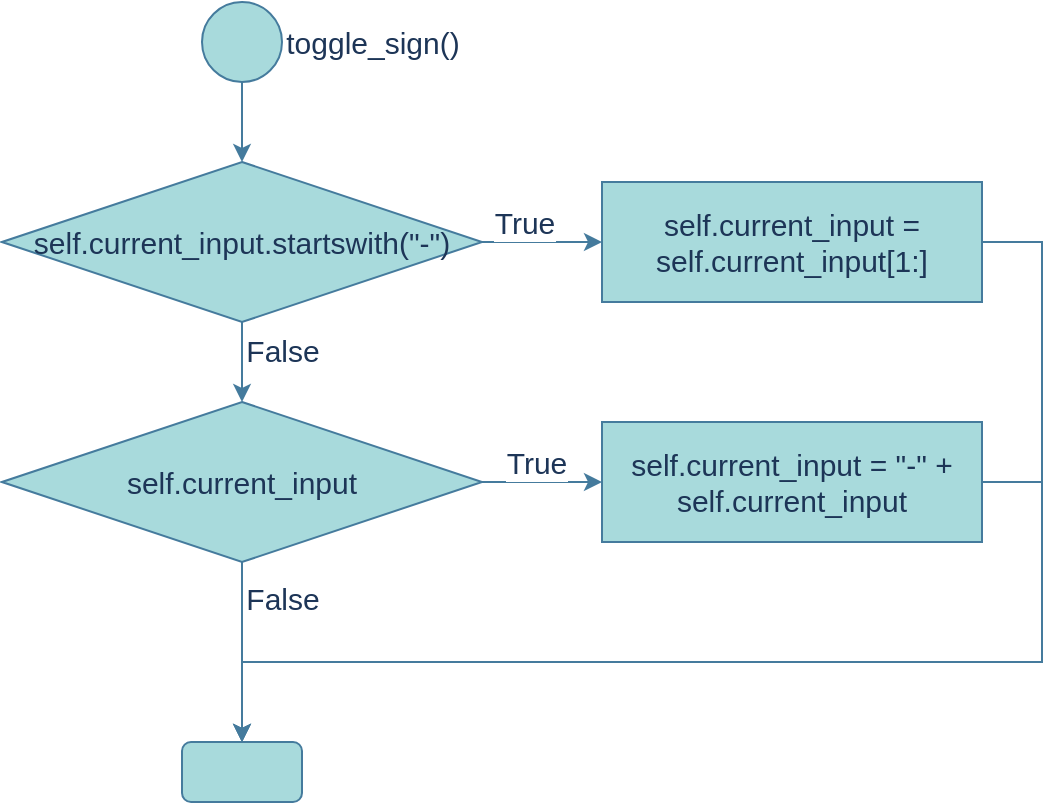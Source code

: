 <mxfile version="26.2.2">
  <diagram name="페이지-1" id="IXDCjJej_0QvHiBd5x3G">
    <mxGraphModel dx="1166" dy="842" grid="1" gridSize="10" guides="1" tooltips="1" connect="1" arrows="1" fold="1" page="1" pageScale="1" pageWidth="4681" pageHeight="3300" math="0" shadow="0">
      <root>
        <mxCell id="0" />
        <mxCell id="1" parent="0" />
        <mxCell id="qjIamvXSgCr_BoryJL0n-1" value="" style="edgeStyle=orthogonalEdgeStyle;rounded=0;orthogonalLoop=1;jettySize=auto;html=1;strokeColor=#457B9D;fontColor=#1D3557;fillColor=#A8DADC;fontSize=15;verticalAlign=middle;" edge="1" parent="1" source="qjIamvXSgCr_BoryJL0n-2" target="qjIamvXSgCr_BoryJL0n-8">
          <mxGeometry relative="1" as="geometry" />
        </mxCell>
        <mxCell id="qjIamvXSgCr_BoryJL0n-2" value="" style="ellipse;whiteSpace=wrap;html=1;strokeColor=#457B9D;fontColor=#1D3557;fillColor=#A8DADC;fontSize=15;verticalAlign=middle;" vertex="1" parent="1">
          <mxGeometry x="190" y="440" width="40" height="40" as="geometry" />
        </mxCell>
        <mxCell id="qjIamvXSgCr_BoryJL0n-3" value="toggle_sign()" style="text;html=1;align=center;verticalAlign=middle;resizable=0;points=[];autosize=1;strokeColor=none;fillColor=none;fontColor=#1D3557;fontSize=15;" vertex="1" parent="1">
          <mxGeometry x="220" y="445" width="110" height="30" as="geometry" />
        </mxCell>
        <mxCell id="qjIamvXSgCr_BoryJL0n-4" value="" style="edgeStyle=orthogonalEdgeStyle;rounded=0;orthogonalLoop=1;jettySize=auto;html=1;strokeColor=#457B9D;fontColor=#1D3557;fillColor=#A8DADC;fontSize=15;verticalAlign=middle;" edge="1" parent="1" source="qjIamvXSgCr_BoryJL0n-8" target="qjIamvXSgCr_BoryJL0n-10">
          <mxGeometry relative="1" as="geometry" />
        </mxCell>
        <mxCell id="qjIamvXSgCr_BoryJL0n-5" value="True" style="edgeLabel;html=1;align=center;verticalAlign=middle;resizable=0;points=[];strokeColor=#457B9D;fontColor=#1D3557;fillColor=#A8DADC;fontSize=15;" vertex="1" connectable="0" parent="qjIamvXSgCr_BoryJL0n-4">
          <mxGeometry x="-0.25" y="2" relative="1" as="geometry">
            <mxPoint x="-2" y="-8" as="offset" />
          </mxGeometry>
        </mxCell>
        <mxCell id="qjIamvXSgCr_BoryJL0n-6" value="" style="edgeStyle=orthogonalEdgeStyle;rounded=0;orthogonalLoop=1;jettySize=auto;html=1;strokeColor=#457B9D;fontColor=#1D3557;fillColor=#A8DADC;fontSize=15;verticalAlign=middle;" edge="1" parent="1" source="qjIamvXSgCr_BoryJL0n-8" target="qjIamvXSgCr_BoryJL0n-15">
          <mxGeometry relative="1" as="geometry" />
        </mxCell>
        <mxCell id="qjIamvXSgCr_BoryJL0n-7" value="False" style="edgeLabel;html=1;align=center;verticalAlign=middle;resizable=0;points=[];strokeColor=#457B9D;fontColor=#1D3557;fillColor=#A8DADC;fontSize=15;" vertex="1" connectable="0" parent="qjIamvXSgCr_BoryJL0n-6">
          <mxGeometry x="-0.317" y="1" relative="1" as="geometry">
            <mxPoint x="19" as="offset" />
          </mxGeometry>
        </mxCell>
        <mxCell id="qjIamvXSgCr_BoryJL0n-8" value="self.current_input.startswith(&quot;-&quot;)" style="rhombus;whiteSpace=wrap;html=1;fillColor=#A8DADC;strokeColor=#457B9D;fontColor=#1D3557;fontSize=15;verticalAlign=middle;" vertex="1" parent="1">
          <mxGeometry x="90" y="520" width="240" height="80" as="geometry" />
        </mxCell>
        <mxCell id="qjIamvXSgCr_BoryJL0n-9" style="edgeStyle=orthogonalEdgeStyle;rounded=0;orthogonalLoop=1;jettySize=auto;html=1;entryX=0.5;entryY=0;entryDx=0;entryDy=0;strokeColor=#457B9D;fontColor=#1D3557;fillColor=#A8DADC;fontSize=15;verticalAlign=middle;" edge="1" parent="1" source="qjIamvXSgCr_BoryJL0n-10" target="qjIamvXSgCr_BoryJL0n-18">
          <mxGeometry relative="1" as="geometry">
            <Array as="points">
              <mxPoint x="610" y="560" />
              <mxPoint x="610" y="770" />
              <mxPoint x="210" y="770" />
            </Array>
          </mxGeometry>
        </mxCell>
        <mxCell id="qjIamvXSgCr_BoryJL0n-10" value="self.current_input = self.current_input[1:]" style="whiteSpace=wrap;html=1;fillColor=#A8DADC;strokeColor=#457B9D;fontColor=#1D3557;fontSize=15;verticalAlign=middle;" vertex="1" parent="1">
          <mxGeometry x="390" y="530" width="190" height="60" as="geometry" />
        </mxCell>
        <mxCell id="qjIamvXSgCr_BoryJL0n-11" value="" style="edgeStyle=orthogonalEdgeStyle;rounded=0;orthogonalLoop=1;jettySize=auto;html=1;strokeColor=#457B9D;fontColor=#1D3557;fillColor=#A8DADC;fontSize=15;verticalAlign=middle;" edge="1" parent="1" source="qjIamvXSgCr_BoryJL0n-15" target="qjIamvXSgCr_BoryJL0n-17">
          <mxGeometry relative="1" as="geometry" />
        </mxCell>
        <mxCell id="qjIamvXSgCr_BoryJL0n-12" value="True" style="edgeLabel;html=1;align=center;verticalAlign=middle;resizable=0;points=[];strokeColor=#457B9D;fontColor=#1D3557;fillColor=#A8DADC;fontSize=15;" vertex="1" connectable="0" parent="qjIamvXSgCr_BoryJL0n-11">
          <mxGeometry x="-0.111" y="-1" relative="1" as="geometry">
            <mxPoint y="-11" as="offset" />
          </mxGeometry>
        </mxCell>
        <mxCell id="qjIamvXSgCr_BoryJL0n-13" value="" style="edgeStyle=orthogonalEdgeStyle;rounded=0;orthogonalLoop=1;jettySize=auto;html=1;strokeColor=#457B9D;fontColor=#1D3557;fillColor=#A8DADC;fontSize=15;verticalAlign=middle;" edge="1" parent="1" source="qjIamvXSgCr_BoryJL0n-15" target="qjIamvXSgCr_BoryJL0n-18">
          <mxGeometry relative="1" as="geometry" />
        </mxCell>
        <mxCell id="qjIamvXSgCr_BoryJL0n-14" value="False" style="edgeLabel;html=1;align=center;verticalAlign=middle;resizable=0;points=[];strokeColor=#457B9D;fontColor=#1D3557;fillColor=#A8DADC;fontSize=15;" vertex="1" connectable="0" parent="qjIamvXSgCr_BoryJL0n-13">
          <mxGeometry x="-0.604" y="-2" relative="1" as="geometry">
            <mxPoint x="22" as="offset" />
          </mxGeometry>
        </mxCell>
        <mxCell id="qjIamvXSgCr_BoryJL0n-15" value="self.current_input" style="rhombus;whiteSpace=wrap;html=1;fillColor=#A8DADC;strokeColor=#457B9D;fontColor=#1D3557;fontSize=15;verticalAlign=middle;" vertex="1" parent="1">
          <mxGeometry x="90" y="640" width="240" height="80" as="geometry" />
        </mxCell>
        <mxCell id="qjIamvXSgCr_BoryJL0n-16" style="edgeStyle=orthogonalEdgeStyle;rounded=0;orthogonalLoop=1;jettySize=auto;html=1;entryX=0.5;entryY=0;entryDx=0;entryDy=0;strokeColor=#457B9D;fontColor=#1D3557;fillColor=#A8DADC;fontSize=15;verticalAlign=middle;" edge="1" parent="1" source="qjIamvXSgCr_BoryJL0n-17" target="qjIamvXSgCr_BoryJL0n-18">
          <mxGeometry relative="1" as="geometry">
            <Array as="points">
              <mxPoint x="610" y="680" />
              <mxPoint x="610" y="770" />
              <mxPoint x="210" y="770" />
            </Array>
          </mxGeometry>
        </mxCell>
        <mxCell id="qjIamvXSgCr_BoryJL0n-17" value="self.current_input = &quot;-&quot; + self.current_input" style="whiteSpace=wrap;html=1;fillColor=#A8DADC;strokeColor=#457B9D;fontColor=#1D3557;fontSize=15;verticalAlign=middle;" vertex="1" parent="1">
          <mxGeometry x="390" y="650" width="190" height="60" as="geometry" />
        </mxCell>
        <mxCell id="qjIamvXSgCr_BoryJL0n-18" value="" style="rounded=1;whiteSpace=wrap;html=1;fillColor=#A8DADC;strokeColor=#457B9D;fontColor=#1D3557;fontSize=15;verticalAlign=middle;" vertex="1" parent="1">
          <mxGeometry x="180" y="810" width="60" height="30" as="geometry" />
        </mxCell>
      </root>
    </mxGraphModel>
  </diagram>
</mxfile>
